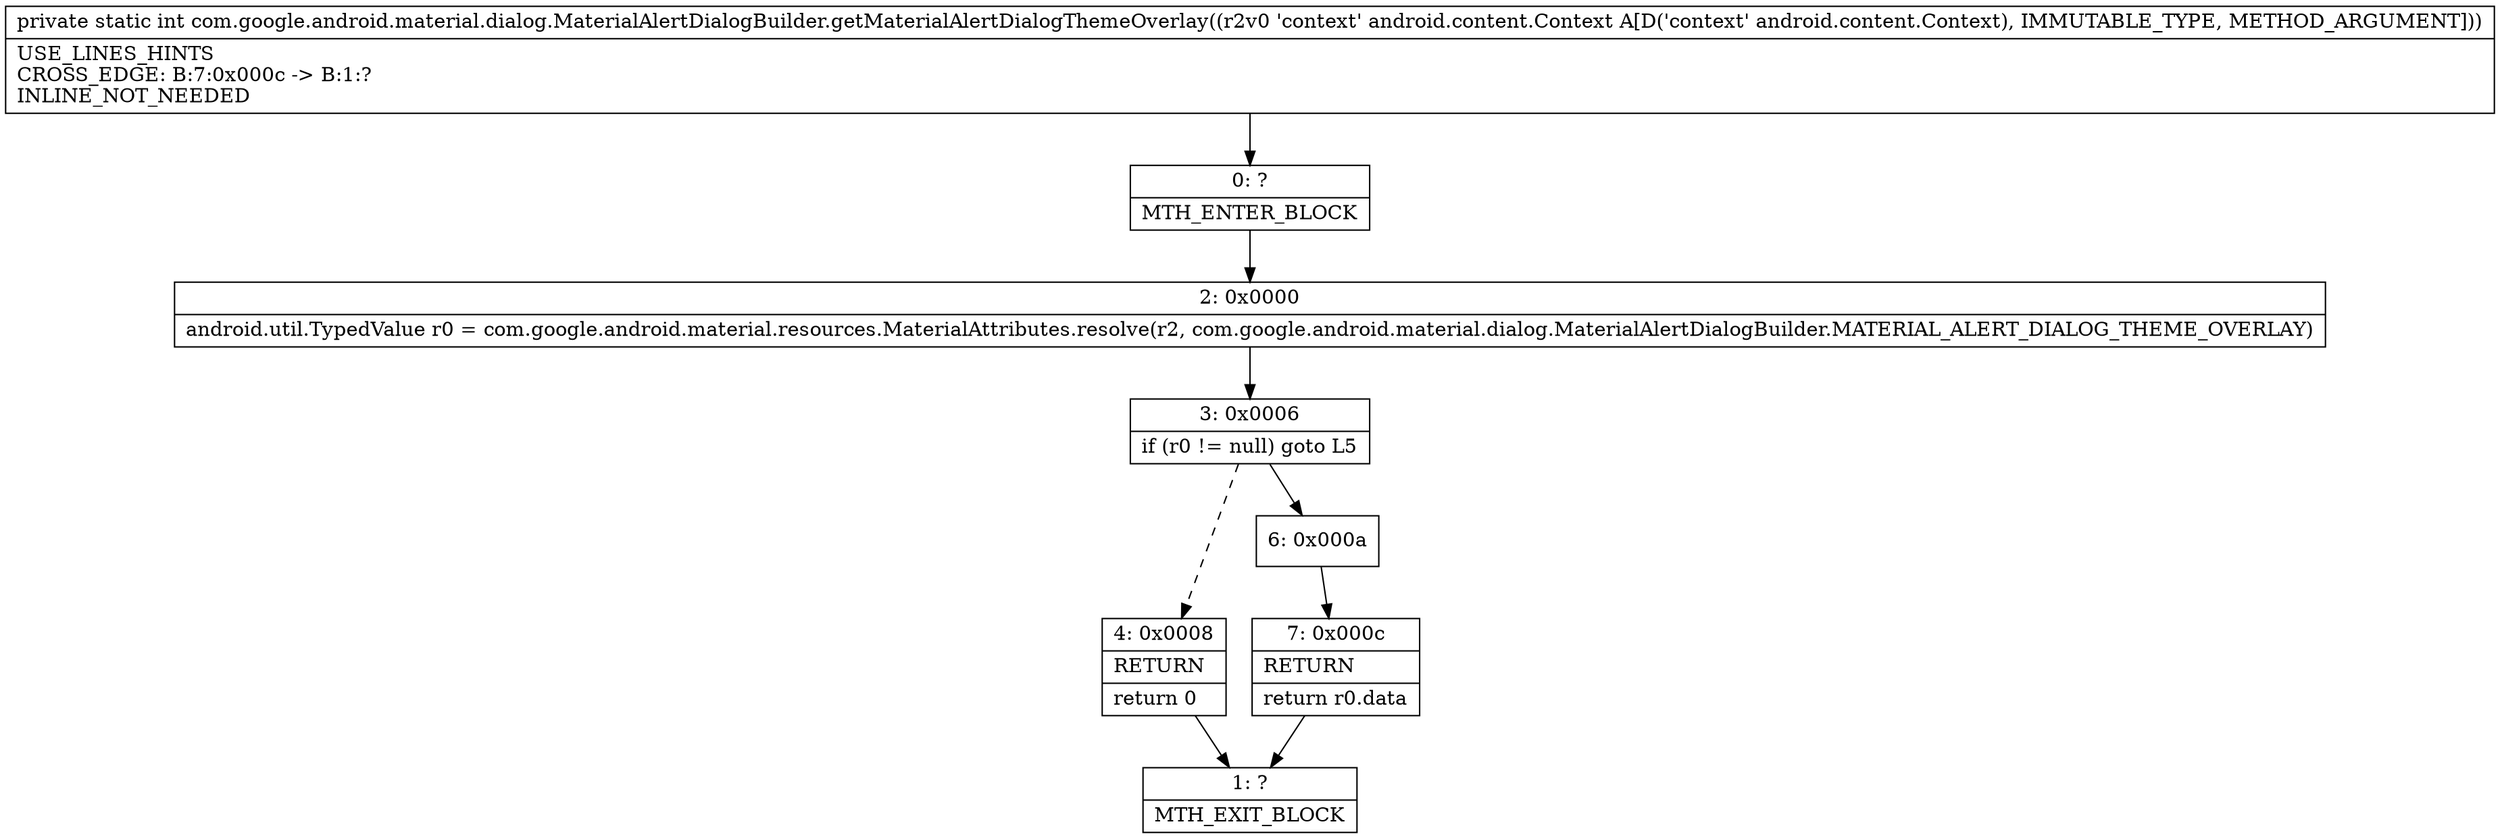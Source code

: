digraph "CFG forcom.google.android.material.dialog.MaterialAlertDialogBuilder.getMaterialAlertDialogThemeOverlay(Landroid\/content\/Context;)I" {
Node_0 [shape=record,label="{0\:\ ?|MTH_ENTER_BLOCK\l}"];
Node_2 [shape=record,label="{2\:\ 0x0000|android.util.TypedValue r0 = com.google.android.material.resources.MaterialAttributes.resolve(r2, com.google.android.material.dialog.MaterialAlertDialogBuilder.MATERIAL_ALERT_DIALOG_THEME_OVERLAY)\l}"];
Node_3 [shape=record,label="{3\:\ 0x0006|if (r0 != null) goto L5\l}"];
Node_4 [shape=record,label="{4\:\ 0x0008|RETURN\l|return 0\l}"];
Node_1 [shape=record,label="{1\:\ ?|MTH_EXIT_BLOCK\l}"];
Node_6 [shape=record,label="{6\:\ 0x000a}"];
Node_7 [shape=record,label="{7\:\ 0x000c|RETURN\l|return r0.data\l}"];
MethodNode[shape=record,label="{private static int com.google.android.material.dialog.MaterialAlertDialogBuilder.getMaterialAlertDialogThemeOverlay((r2v0 'context' android.content.Context A[D('context' android.content.Context), IMMUTABLE_TYPE, METHOD_ARGUMENT]))  | USE_LINES_HINTS\lCROSS_EDGE: B:7:0x000c \-\> B:1:?\lINLINE_NOT_NEEDED\l}"];
MethodNode -> Node_0;Node_0 -> Node_2;
Node_2 -> Node_3;
Node_3 -> Node_4[style=dashed];
Node_3 -> Node_6;
Node_4 -> Node_1;
Node_6 -> Node_7;
Node_7 -> Node_1;
}

